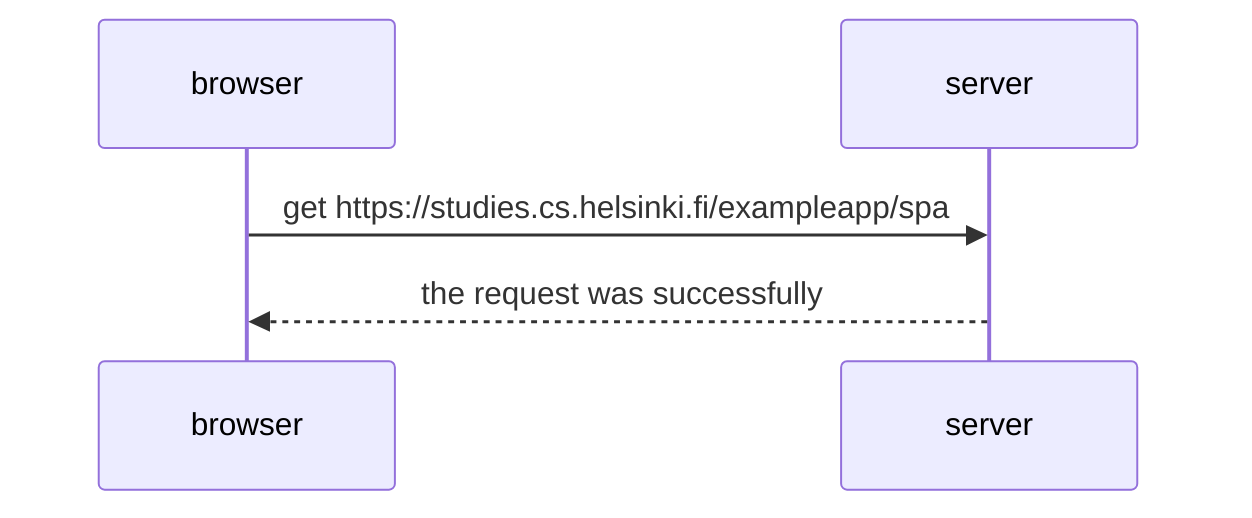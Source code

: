 sequenceDiagram
    participant browser
    participant server


    browser->>server:get https://studies.cs.helsinki.fi/exampleapp/spa
    server-->>browser:the request was successfully
